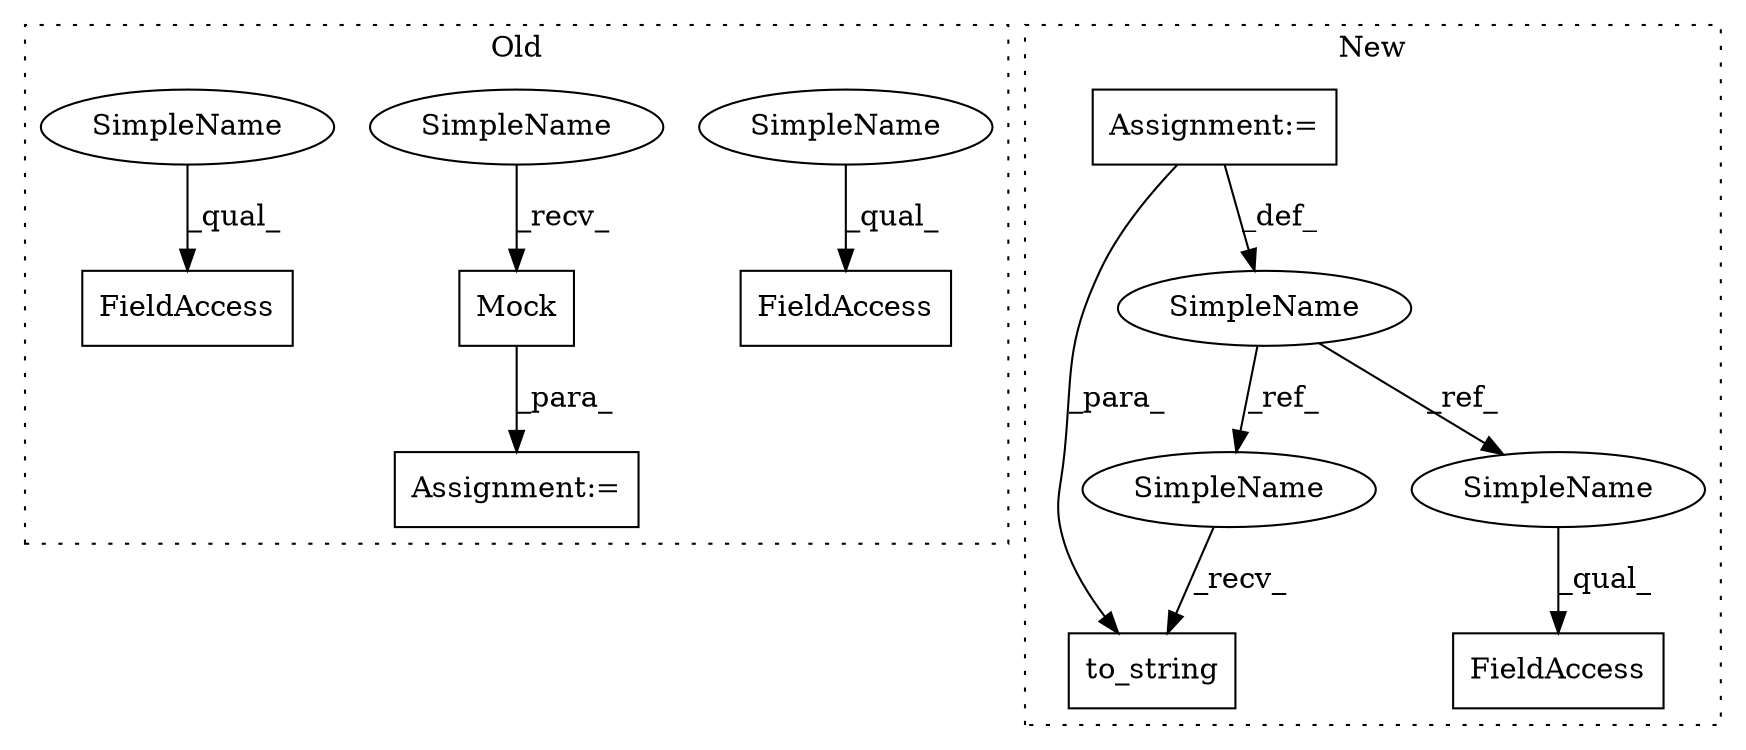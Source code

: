 digraph G {
subgraph cluster0 {
1 [label="Mock" a="32" s="16890" l="6" shape="box"];
3 [label="FieldAccess" a="22" s="17429" l="10" shape="box"];
6 [label="Assignment:=" a="7" s="16884" l="1" shape="box"];
8 [label="FieldAccess" a="22" s="17361" l="10" shape="box"];
11 [label="SimpleName" a="42" s="17429" l="4" shape="ellipse"];
12 [label="SimpleName" a="42" s="16885" l="4" shape="ellipse"];
13 [label="SimpleName" a="42" s="17361" l="4" shape="ellipse"];
label = "Old";
style="dotted";
}
subgraph cluster1 {
2 [label="to_string" a="32" s="16496,16517" l="10,1" shape="box"];
4 [label="SimpleName" a="42" s="15464" l="10" shape="ellipse"];
5 [label="FieldAccess" a="22" s="16246" l="14" shape="box"];
7 [label="Assignment:=" a="7" s="15464" l="10" shape="box"];
9 [label="SimpleName" a="42" s="16246" l="10" shape="ellipse"];
10 [label="SimpleName" a="42" s="16485" l="10" shape="ellipse"];
label = "New";
style="dotted";
}
1 -> 6 [label="_para_"];
4 -> 10 [label="_ref_"];
4 -> 9 [label="_ref_"];
7 -> 4 [label="_def_"];
7 -> 2 [label="_para_"];
9 -> 5 [label="_qual_"];
10 -> 2 [label="_recv_"];
11 -> 3 [label="_qual_"];
12 -> 1 [label="_recv_"];
13 -> 8 [label="_qual_"];
}